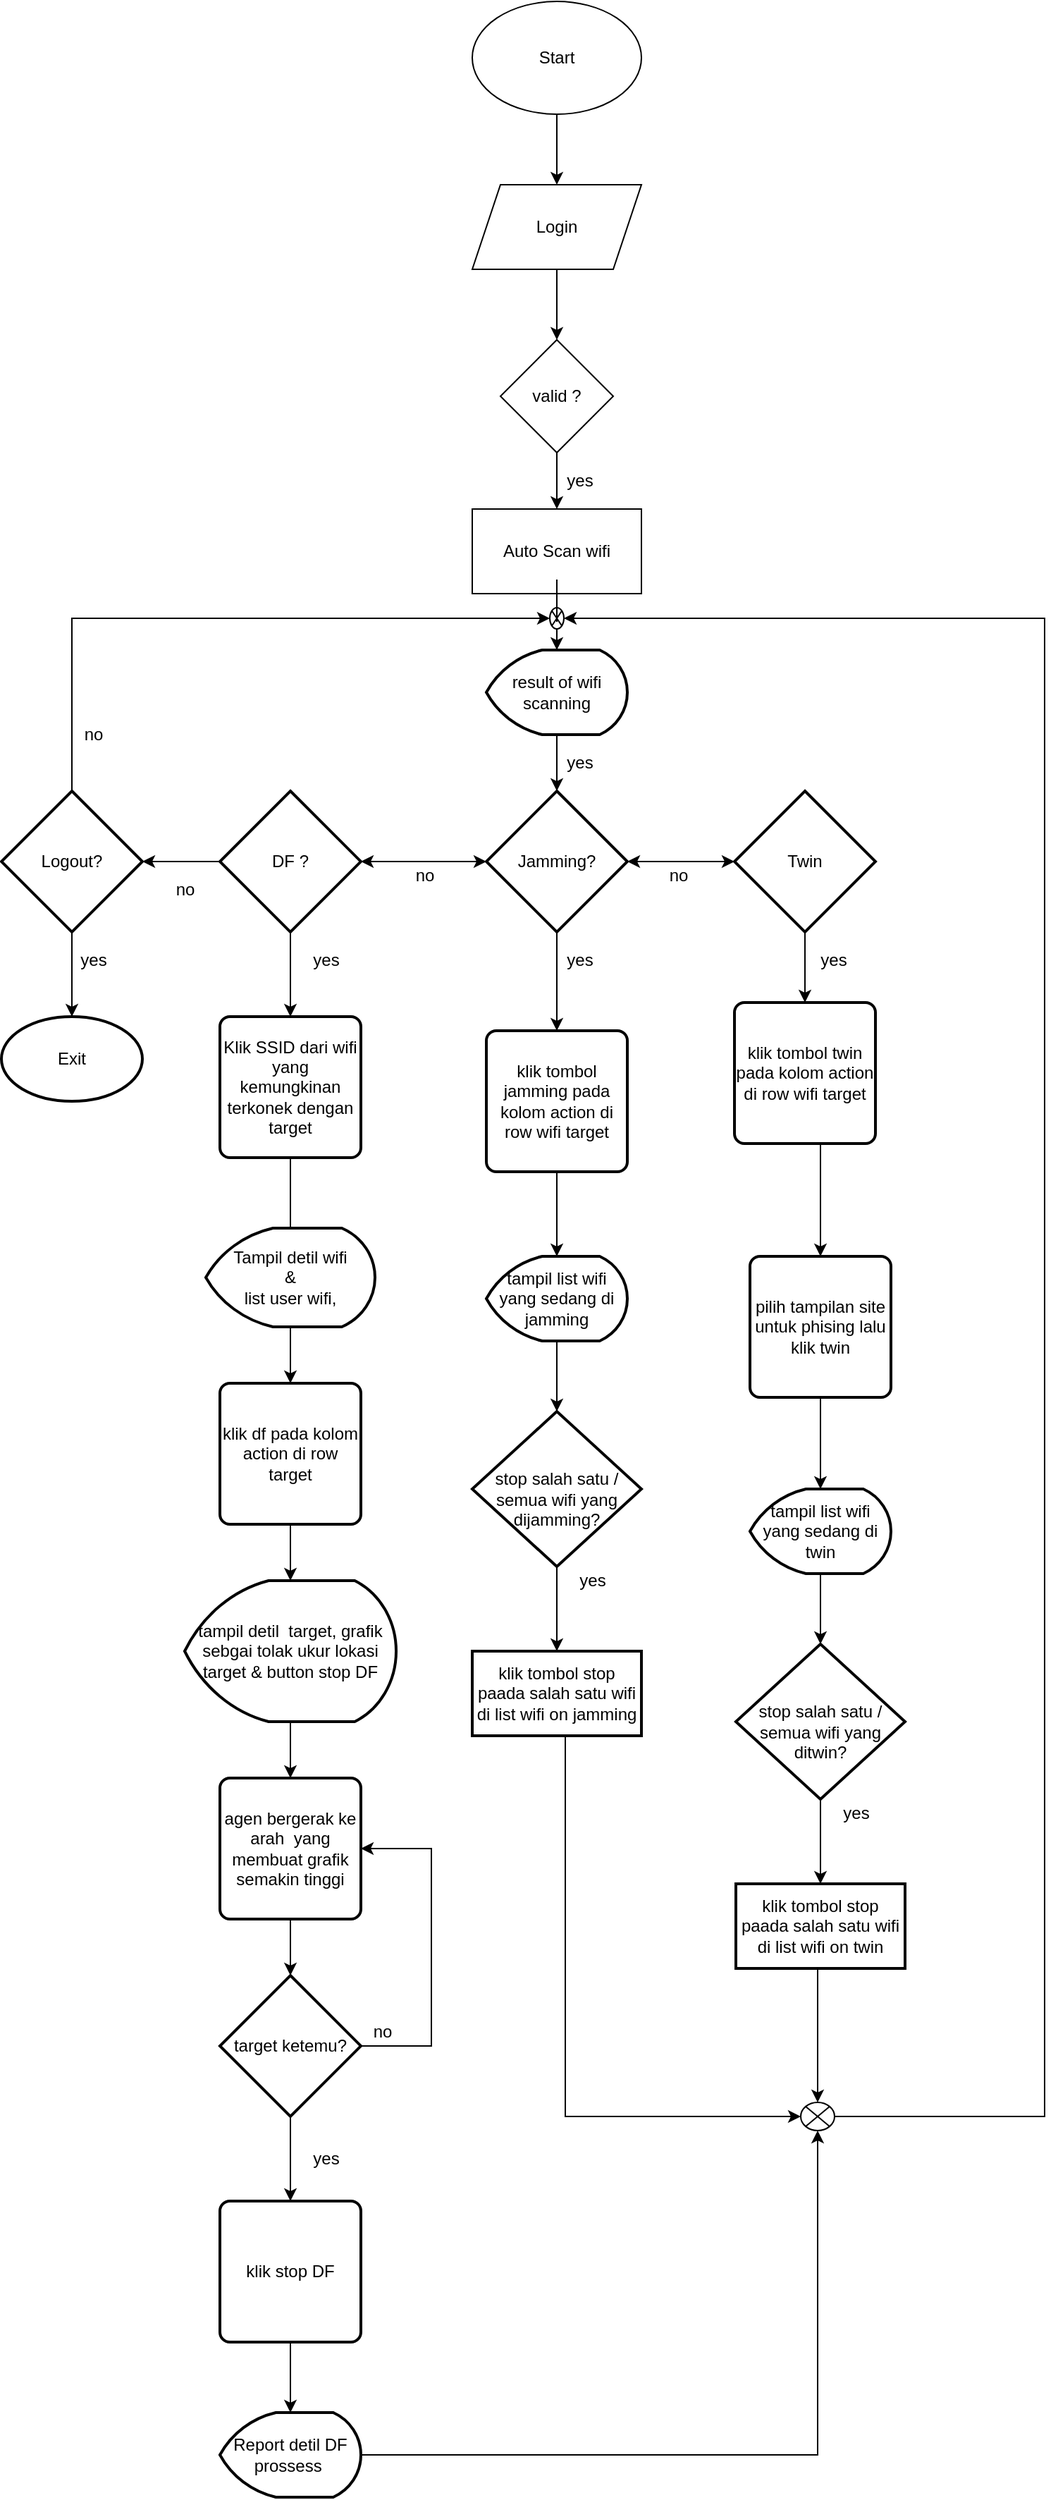 <mxfile version="15.7.0" type="github">
  <diagram id="C5RBs43oDa-KdzZeNtuy" name="Page-1">
    <mxGraphModel dx="1102" dy="558" grid="1" gridSize="10" guides="1" tooltips="1" connect="1" arrows="1" fold="1" page="1" pageScale="1" pageWidth="827" pageHeight="1169" math="0" shadow="0">
      <root>
        <mxCell id="WIyWlLk6GJQsqaUBKTNV-0" />
        <mxCell id="WIyWlLk6GJQsqaUBKTNV-1" parent="WIyWlLk6GJQsqaUBKTNV-0" />
        <mxCell id="4o3yA48tjIdpUD1kdbq8-2" style="edgeStyle=orthogonalEdgeStyle;rounded=0;orthogonalLoop=1;jettySize=auto;html=1;entryX=0.5;entryY=0;entryDx=0;entryDy=0;" edge="1" parent="WIyWlLk6GJQsqaUBKTNV-1" source="4o3yA48tjIdpUD1kdbq8-0" target="4o3yA48tjIdpUD1kdbq8-1">
          <mxGeometry relative="1" as="geometry" />
        </mxCell>
        <mxCell id="4o3yA48tjIdpUD1kdbq8-0" value="Start" style="ellipse;whiteSpace=wrap;html=1;" vertex="1" parent="WIyWlLk6GJQsqaUBKTNV-1">
          <mxGeometry x="354" y="80" width="120" height="80" as="geometry" />
        </mxCell>
        <mxCell id="4o3yA48tjIdpUD1kdbq8-4" style="edgeStyle=orthogonalEdgeStyle;rounded=0;orthogonalLoop=1;jettySize=auto;html=1;entryX=0.5;entryY=0;entryDx=0;entryDy=0;" edge="1" parent="WIyWlLk6GJQsqaUBKTNV-1" source="4o3yA48tjIdpUD1kdbq8-1" target="4o3yA48tjIdpUD1kdbq8-3">
          <mxGeometry relative="1" as="geometry" />
        </mxCell>
        <mxCell id="4o3yA48tjIdpUD1kdbq8-1" value="Login" style="shape=parallelogram;perimeter=parallelogramPerimeter;whiteSpace=wrap;html=1;fixedSize=1;" vertex="1" parent="WIyWlLk6GJQsqaUBKTNV-1">
          <mxGeometry x="354" y="210" width="120" height="60" as="geometry" />
        </mxCell>
        <mxCell id="4o3yA48tjIdpUD1kdbq8-6" style="edgeStyle=orthogonalEdgeStyle;rounded=0;orthogonalLoop=1;jettySize=auto;html=1;entryX=0.5;entryY=0;entryDx=0;entryDy=0;" edge="1" parent="WIyWlLk6GJQsqaUBKTNV-1" source="4o3yA48tjIdpUD1kdbq8-3" target="4o3yA48tjIdpUD1kdbq8-5">
          <mxGeometry relative="1" as="geometry" />
        </mxCell>
        <mxCell id="4o3yA48tjIdpUD1kdbq8-3" value="valid ?" style="rhombus;whiteSpace=wrap;html=1;" vertex="1" parent="WIyWlLk6GJQsqaUBKTNV-1">
          <mxGeometry x="374" y="320" width="80" height="80" as="geometry" />
        </mxCell>
        <mxCell id="4o3yA48tjIdpUD1kdbq8-8" style="edgeStyle=orthogonalEdgeStyle;rounded=0;orthogonalLoop=1;jettySize=auto;html=1;startArrow=none;" edge="1" parent="WIyWlLk6GJQsqaUBKTNV-1" source="4o3yA48tjIdpUD1kdbq8-55" target="4o3yA48tjIdpUD1kdbq8-7">
          <mxGeometry relative="1" as="geometry" />
        </mxCell>
        <mxCell id="4o3yA48tjIdpUD1kdbq8-5" value="Auto Scan wifi" style="rounded=0;whiteSpace=wrap;html=1;" vertex="1" parent="WIyWlLk6GJQsqaUBKTNV-1">
          <mxGeometry x="354" y="440" width="120" height="60" as="geometry" />
        </mxCell>
        <mxCell id="4o3yA48tjIdpUD1kdbq8-13" style="edgeStyle=orthogonalEdgeStyle;rounded=0;orthogonalLoop=1;jettySize=auto;html=1;entryX=0.5;entryY=0;entryDx=0;entryDy=0;entryPerimeter=0;" edge="1" parent="WIyWlLk6GJQsqaUBKTNV-1" source="4o3yA48tjIdpUD1kdbq8-7" target="4o3yA48tjIdpUD1kdbq8-10">
          <mxGeometry relative="1" as="geometry" />
        </mxCell>
        <mxCell id="4o3yA48tjIdpUD1kdbq8-7" value="result of wifi scanning" style="strokeWidth=2;html=1;shape=mxgraph.flowchart.display;whiteSpace=wrap;" vertex="1" parent="WIyWlLk6GJQsqaUBKTNV-1">
          <mxGeometry x="364" y="540" width="100" height="60" as="geometry" />
        </mxCell>
        <mxCell id="4o3yA48tjIdpUD1kdbq8-9" value="yes" style="text;html=1;align=center;verticalAlign=middle;resizable=0;points=[];autosize=1;strokeColor=none;fillColor=none;" vertex="1" parent="WIyWlLk6GJQsqaUBKTNV-1">
          <mxGeometry x="415" y="410" width="30" height="20" as="geometry" />
        </mxCell>
        <mxCell id="4o3yA48tjIdpUD1kdbq8-15" style="edgeStyle=orthogonalEdgeStyle;rounded=0;orthogonalLoop=1;jettySize=auto;html=1;exitX=1;exitY=0.5;exitDx=0;exitDy=0;exitPerimeter=0;" edge="1" parent="WIyWlLk6GJQsqaUBKTNV-1" source="4o3yA48tjIdpUD1kdbq8-10" target="4o3yA48tjIdpUD1kdbq8-11">
          <mxGeometry relative="1" as="geometry" />
        </mxCell>
        <mxCell id="4o3yA48tjIdpUD1kdbq8-17" style="edgeStyle=orthogonalEdgeStyle;rounded=0;orthogonalLoop=1;jettySize=auto;html=1;exitX=0;exitY=0.5;exitDx=0;exitDy=0;exitPerimeter=0;entryX=1;entryY=0.5;entryDx=0;entryDy=0;entryPerimeter=0;" edge="1" parent="WIyWlLk6GJQsqaUBKTNV-1" source="4o3yA48tjIdpUD1kdbq8-10" target="4o3yA48tjIdpUD1kdbq8-12">
          <mxGeometry relative="1" as="geometry" />
        </mxCell>
        <mxCell id="4o3yA48tjIdpUD1kdbq8-20" style="edgeStyle=elbowEdgeStyle;rounded=0;orthogonalLoop=1;jettySize=auto;html=1;entryX=0.5;entryY=0;entryDx=0;entryDy=0;exitX=0.5;exitY=1;exitDx=0;exitDy=0;exitPerimeter=0;elbow=vertical;" edge="1" parent="WIyWlLk6GJQsqaUBKTNV-1" source="4o3yA48tjIdpUD1kdbq8-10" target="4o3yA48tjIdpUD1kdbq8-19">
          <mxGeometry relative="1" as="geometry" />
        </mxCell>
        <mxCell id="4o3yA48tjIdpUD1kdbq8-10" value="Jamming?" style="strokeWidth=2;html=1;shape=mxgraph.flowchart.decision;whiteSpace=wrap;" vertex="1" parent="WIyWlLk6GJQsqaUBKTNV-1">
          <mxGeometry x="364" y="640" width="100" height="100" as="geometry" />
        </mxCell>
        <mxCell id="4o3yA48tjIdpUD1kdbq8-24" style="edgeStyle=orthogonalEdgeStyle;rounded=0;orthogonalLoop=1;jettySize=auto;html=1;entryX=1;entryY=0.5;entryDx=0;entryDy=0;entryPerimeter=0;" edge="1" parent="WIyWlLk6GJQsqaUBKTNV-1" source="4o3yA48tjIdpUD1kdbq8-11" target="4o3yA48tjIdpUD1kdbq8-10">
          <mxGeometry relative="1" as="geometry" />
        </mxCell>
        <mxCell id="4o3yA48tjIdpUD1kdbq8-62" style="edgeStyle=elbowEdgeStyle;rounded=0;orthogonalLoop=1;jettySize=auto;html=1;entryX=0.5;entryY=0;entryDx=0;entryDy=0;" edge="1" parent="WIyWlLk6GJQsqaUBKTNV-1" source="4o3yA48tjIdpUD1kdbq8-11" target="4o3yA48tjIdpUD1kdbq8-61">
          <mxGeometry relative="1" as="geometry" />
        </mxCell>
        <mxCell id="4o3yA48tjIdpUD1kdbq8-11" value="Twin" style="strokeWidth=2;html=1;shape=mxgraph.flowchart.decision;whiteSpace=wrap;" vertex="1" parent="WIyWlLk6GJQsqaUBKTNV-1">
          <mxGeometry x="540" y="640" width="100" height="100" as="geometry" />
        </mxCell>
        <mxCell id="4o3yA48tjIdpUD1kdbq8-26" style="edgeStyle=orthogonalEdgeStyle;rounded=0;orthogonalLoop=1;jettySize=auto;html=1;entryX=0;entryY=0.5;entryDx=0;entryDy=0;entryPerimeter=0;" edge="1" parent="WIyWlLk6GJQsqaUBKTNV-1" source="4o3yA48tjIdpUD1kdbq8-12" target="4o3yA48tjIdpUD1kdbq8-10">
          <mxGeometry relative="1" as="geometry" />
        </mxCell>
        <mxCell id="4o3yA48tjIdpUD1kdbq8-77" style="edgeStyle=elbowEdgeStyle;rounded=0;orthogonalLoop=1;jettySize=auto;html=1;entryX=0.5;entryY=0;entryDx=0;entryDy=0;" edge="1" parent="WIyWlLk6GJQsqaUBKTNV-1" source="4o3yA48tjIdpUD1kdbq8-12" target="4o3yA48tjIdpUD1kdbq8-27">
          <mxGeometry relative="1" as="geometry" />
        </mxCell>
        <mxCell id="4o3yA48tjIdpUD1kdbq8-91" style="edgeStyle=elbowEdgeStyle;rounded=0;orthogonalLoop=1;jettySize=auto;html=1;entryX=1;entryY=0.5;entryDx=0;entryDy=0;entryPerimeter=0;" edge="1" parent="WIyWlLk6GJQsqaUBKTNV-1" source="4o3yA48tjIdpUD1kdbq8-12" target="4o3yA48tjIdpUD1kdbq8-87">
          <mxGeometry relative="1" as="geometry" />
        </mxCell>
        <mxCell id="4o3yA48tjIdpUD1kdbq8-12" value="DF ?" style="strokeWidth=2;html=1;shape=mxgraph.flowchart.decision;whiteSpace=wrap;" vertex="1" parent="WIyWlLk6GJQsqaUBKTNV-1">
          <mxGeometry x="175" y="640" width="100" height="100" as="geometry" />
        </mxCell>
        <mxCell id="4o3yA48tjIdpUD1kdbq8-14" value="yes" style="text;html=1;align=center;verticalAlign=middle;resizable=0;points=[];autosize=1;strokeColor=none;fillColor=none;" vertex="1" parent="WIyWlLk6GJQsqaUBKTNV-1">
          <mxGeometry x="415" y="610" width="30" height="20" as="geometry" />
        </mxCell>
        <mxCell id="4o3yA48tjIdpUD1kdbq8-16" value="no" style="text;html=1;align=center;verticalAlign=middle;resizable=0;points=[];autosize=1;strokeColor=none;fillColor=none;" vertex="1" parent="WIyWlLk6GJQsqaUBKTNV-1">
          <mxGeometry x="485" y="690" width="30" height="20" as="geometry" />
        </mxCell>
        <mxCell id="4o3yA48tjIdpUD1kdbq8-18" value="no" style="text;html=1;align=center;verticalAlign=middle;resizable=0;points=[];autosize=1;strokeColor=none;fillColor=none;" vertex="1" parent="WIyWlLk6GJQsqaUBKTNV-1">
          <mxGeometry x="305" y="690" width="30" height="20" as="geometry" />
        </mxCell>
        <mxCell id="4o3yA48tjIdpUD1kdbq8-46" style="edgeStyle=elbowEdgeStyle;rounded=0;orthogonalLoop=1;jettySize=auto;elbow=vertical;html=1;entryX=0.5;entryY=0;entryDx=0;entryDy=0;entryPerimeter=0;" edge="1" parent="WIyWlLk6GJQsqaUBKTNV-1" source="4o3yA48tjIdpUD1kdbq8-19" target="4o3yA48tjIdpUD1kdbq8-47">
          <mxGeometry relative="1" as="geometry">
            <mxPoint x="414" y="960" as="targetPoint" />
          </mxGeometry>
        </mxCell>
        <mxCell id="4o3yA48tjIdpUD1kdbq8-19" value="klik tombol jamming pada kolom action di row wifi target" style="rounded=1;whiteSpace=wrap;html=1;absoluteArcSize=1;arcSize=14;strokeWidth=2;" vertex="1" parent="WIyWlLk6GJQsqaUBKTNV-1">
          <mxGeometry x="364" y="810" width="100" height="100" as="geometry" />
        </mxCell>
        <mxCell id="4o3yA48tjIdpUD1kdbq8-21" value="yes" style="text;html=1;align=center;verticalAlign=middle;resizable=0;points=[];autosize=1;strokeColor=none;fillColor=none;" vertex="1" parent="WIyWlLk6GJQsqaUBKTNV-1">
          <mxGeometry x="415" y="750" width="30" height="20" as="geometry" />
        </mxCell>
        <mxCell id="4o3yA48tjIdpUD1kdbq8-31" style="edgeStyle=orthogonalEdgeStyle;rounded=0;orthogonalLoop=1;jettySize=auto;html=1;entryX=0.5;entryY=0.143;entryDx=0;entryDy=0;entryPerimeter=0;" edge="1" parent="WIyWlLk6GJQsqaUBKTNV-1" source="4o3yA48tjIdpUD1kdbq8-27" target="4o3yA48tjIdpUD1kdbq8-30">
          <mxGeometry relative="1" as="geometry" />
        </mxCell>
        <mxCell id="4o3yA48tjIdpUD1kdbq8-27" value="Klik SSID dari wifi&lt;br&gt;yang kemungkinan terkonek dengan target" style="rounded=1;whiteSpace=wrap;html=1;absoluteArcSize=1;arcSize=14;strokeWidth=2;" vertex="1" parent="WIyWlLk6GJQsqaUBKTNV-1">
          <mxGeometry x="175" y="800" width="100" height="100" as="geometry" />
        </mxCell>
        <mxCell id="4o3yA48tjIdpUD1kdbq8-29" value="yes" style="text;html=1;align=center;verticalAlign=middle;resizable=0;points=[];autosize=1;strokeColor=none;fillColor=none;" vertex="1" parent="WIyWlLk6GJQsqaUBKTNV-1">
          <mxGeometry x="235" y="750" width="30" height="20" as="geometry" />
        </mxCell>
        <mxCell id="4o3yA48tjIdpUD1kdbq8-33" style="edgeStyle=orthogonalEdgeStyle;rounded=0;orthogonalLoop=1;jettySize=auto;html=1;entryX=0.5;entryY=0;entryDx=0;entryDy=0;" edge="1" parent="WIyWlLk6GJQsqaUBKTNV-1" source="4o3yA48tjIdpUD1kdbq8-30" target="4o3yA48tjIdpUD1kdbq8-32">
          <mxGeometry relative="1" as="geometry" />
        </mxCell>
        <mxCell id="4o3yA48tjIdpUD1kdbq8-30" value="Tampil detil wifi&lt;br&gt;&amp;amp;&lt;br&gt;list user wifi," style="strokeWidth=2;html=1;shape=mxgraph.flowchart.display;whiteSpace=wrap;" vertex="1" parent="WIyWlLk6GJQsqaUBKTNV-1">
          <mxGeometry x="165" y="950" width="120" height="70" as="geometry" />
        </mxCell>
        <mxCell id="4o3yA48tjIdpUD1kdbq8-35" style="edgeStyle=orthogonalEdgeStyle;rounded=0;orthogonalLoop=1;jettySize=auto;html=1;entryX=0.5;entryY=0;entryDx=0;entryDy=0;entryPerimeter=0;" edge="1" parent="WIyWlLk6GJQsqaUBKTNV-1" source="4o3yA48tjIdpUD1kdbq8-32" target="4o3yA48tjIdpUD1kdbq8-34">
          <mxGeometry relative="1" as="geometry" />
        </mxCell>
        <mxCell id="4o3yA48tjIdpUD1kdbq8-32" value="klik df pada kolom action di row target" style="rounded=1;whiteSpace=wrap;html=1;absoluteArcSize=1;arcSize=14;strokeWidth=2;" vertex="1" parent="WIyWlLk6GJQsqaUBKTNV-1">
          <mxGeometry x="175" y="1060" width="100" height="100" as="geometry" />
        </mxCell>
        <mxCell id="4o3yA48tjIdpUD1kdbq8-37" style="edgeStyle=orthogonalEdgeStyle;rounded=0;orthogonalLoop=1;jettySize=auto;html=1;entryX=0.5;entryY=0;entryDx=0;entryDy=0;" edge="1" parent="WIyWlLk6GJQsqaUBKTNV-1" source="4o3yA48tjIdpUD1kdbq8-34" target="4o3yA48tjIdpUD1kdbq8-36">
          <mxGeometry relative="1" as="geometry" />
        </mxCell>
        <mxCell id="4o3yA48tjIdpUD1kdbq8-34" value="tampil detil&amp;nbsp; target, grafik sebgai tolak ukur lokasi target &amp;amp; button stop DF" style="strokeWidth=2;html=1;shape=mxgraph.flowchart.display;whiteSpace=wrap;" vertex="1" parent="WIyWlLk6GJQsqaUBKTNV-1">
          <mxGeometry x="150" y="1200" width="150" height="100" as="geometry" />
        </mxCell>
        <mxCell id="4o3yA48tjIdpUD1kdbq8-40" value="" style="edgeStyle=orthogonalEdgeStyle;rounded=0;orthogonalLoop=1;jettySize=auto;html=1;" edge="1" parent="WIyWlLk6GJQsqaUBKTNV-1" source="4o3yA48tjIdpUD1kdbq8-36" target="4o3yA48tjIdpUD1kdbq8-38">
          <mxGeometry relative="1" as="geometry" />
        </mxCell>
        <mxCell id="4o3yA48tjIdpUD1kdbq8-36" value="agen bergerak ke arah&amp;nbsp; yang membuat grafik semakin tinggi" style="rounded=1;whiteSpace=wrap;html=1;absoluteArcSize=1;arcSize=14;strokeWidth=2;" vertex="1" parent="WIyWlLk6GJQsqaUBKTNV-1">
          <mxGeometry x="175" y="1340" width="100" height="100" as="geometry" />
        </mxCell>
        <mxCell id="4o3yA48tjIdpUD1kdbq8-41" style="edgeStyle=elbowEdgeStyle;rounded=0;orthogonalLoop=1;jettySize=auto;html=1;entryX=1;entryY=0.5;entryDx=0;entryDy=0;" edge="1" parent="WIyWlLk6GJQsqaUBKTNV-1" source="4o3yA48tjIdpUD1kdbq8-38" target="4o3yA48tjIdpUD1kdbq8-36">
          <mxGeometry relative="1" as="geometry">
            <Array as="points">
              <mxPoint x="325" y="1460" />
            </Array>
          </mxGeometry>
        </mxCell>
        <mxCell id="4o3yA48tjIdpUD1kdbq8-80" style="edgeStyle=elbowEdgeStyle;rounded=0;orthogonalLoop=1;jettySize=auto;html=1;entryX=0.5;entryY=0;entryDx=0;entryDy=0;" edge="1" parent="WIyWlLk6GJQsqaUBKTNV-1" source="4o3yA48tjIdpUD1kdbq8-38" target="4o3yA48tjIdpUD1kdbq8-78">
          <mxGeometry relative="1" as="geometry" />
        </mxCell>
        <mxCell id="4o3yA48tjIdpUD1kdbq8-38" value="target ketemu?" style="strokeWidth=2;html=1;shape=mxgraph.flowchart.decision;whiteSpace=wrap;" vertex="1" parent="WIyWlLk6GJQsqaUBKTNV-1">
          <mxGeometry x="175" y="1480" width="100" height="100" as="geometry" />
        </mxCell>
        <mxCell id="4o3yA48tjIdpUD1kdbq8-42" value="no" style="text;html=1;align=center;verticalAlign=middle;resizable=0;points=[];autosize=1;strokeColor=none;fillColor=none;" vertex="1" parent="WIyWlLk6GJQsqaUBKTNV-1">
          <mxGeometry x="275" y="1510" width="30" height="20" as="geometry" />
        </mxCell>
        <mxCell id="4o3yA48tjIdpUD1kdbq8-44" value="yes" style="text;html=1;align=center;verticalAlign=middle;resizable=0;points=[];autosize=1;strokeColor=none;fillColor=none;" vertex="1" parent="WIyWlLk6GJQsqaUBKTNV-1">
          <mxGeometry x="235" y="1600" width="30" height="20" as="geometry" />
        </mxCell>
        <mxCell id="4o3yA48tjIdpUD1kdbq8-50" style="edgeStyle=elbowEdgeStyle;rounded=0;orthogonalLoop=1;jettySize=auto;elbow=vertical;html=1;" edge="1" parent="WIyWlLk6GJQsqaUBKTNV-1" source="4o3yA48tjIdpUD1kdbq8-47" target="4o3yA48tjIdpUD1kdbq8-49">
          <mxGeometry relative="1" as="geometry" />
        </mxCell>
        <mxCell id="4o3yA48tjIdpUD1kdbq8-47" value="tampil list wifi yang sedang di jamming" style="strokeWidth=2;html=1;shape=mxgraph.flowchart.display;whiteSpace=wrap;" vertex="1" parent="WIyWlLk6GJQsqaUBKTNV-1">
          <mxGeometry x="364" y="970" width="100" height="60" as="geometry" />
        </mxCell>
        <mxCell id="4o3yA48tjIdpUD1kdbq8-52" value="" style="edgeStyle=elbowEdgeStyle;rounded=0;orthogonalLoop=1;jettySize=auto;elbow=vertical;html=1;" edge="1" parent="WIyWlLk6GJQsqaUBKTNV-1" source="4o3yA48tjIdpUD1kdbq8-49" target="4o3yA48tjIdpUD1kdbq8-51">
          <mxGeometry relative="1" as="geometry" />
        </mxCell>
        <mxCell id="4o3yA48tjIdpUD1kdbq8-49" value="&lt;br&gt;stop salah satu / semua wifi yang dijamming?" style="strokeWidth=2;html=1;shape=mxgraph.flowchart.decision;whiteSpace=wrap;" vertex="1" parent="WIyWlLk6GJQsqaUBKTNV-1">
          <mxGeometry x="354" y="1080" width="120" height="110" as="geometry" />
        </mxCell>
        <mxCell id="4o3yA48tjIdpUD1kdbq8-74" style="edgeStyle=elbowEdgeStyle;rounded=0;orthogonalLoop=1;jettySize=auto;html=1;entryX=0;entryY=0.5;entryDx=0;entryDy=0;entryPerimeter=0;" edge="1" parent="WIyWlLk6GJQsqaUBKTNV-1" source="4o3yA48tjIdpUD1kdbq8-51" target="4o3yA48tjIdpUD1kdbq8-73">
          <mxGeometry relative="1" as="geometry">
            <Array as="points">
              <mxPoint x="420" y="1460" />
            </Array>
          </mxGeometry>
        </mxCell>
        <mxCell id="4o3yA48tjIdpUD1kdbq8-51" value="klik tombol stop paada salah satu wifi di list wifi on jamming" style="whiteSpace=wrap;html=1;strokeWidth=2;" vertex="1" parent="WIyWlLk6GJQsqaUBKTNV-1">
          <mxGeometry x="354" y="1250" width="120" height="60" as="geometry" />
        </mxCell>
        <mxCell id="4o3yA48tjIdpUD1kdbq8-53" value="yes" style="text;html=1;align=center;verticalAlign=middle;resizable=0;points=[];autosize=1;strokeColor=none;fillColor=none;" vertex="1" parent="WIyWlLk6GJQsqaUBKTNV-1">
          <mxGeometry x="424" y="1190" width="30" height="20" as="geometry" />
        </mxCell>
        <mxCell id="4o3yA48tjIdpUD1kdbq8-55" value="" style="verticalLabelPosition=bottom;verticalAlign=top;html=1;shape=mxgraph.flowchart.or;" vertex="1" parent="WIyWlLk6GJQsqaUBKTNV-1">
          <mxGeometry x="409" y="510" width="10" height="15" as="geometry" />
        </mxCell>
        <mxCell id="4o3yA48tjIdpUD1kdbq8-60" value="" style="edgeStyle=orthogonalEdgeStyle;rounded=0;orthogonalLoop=1;jettySize=auto;html=1;endArrow=none;" edge="1" parent="WIyWlLk6GJQsqaUBKTNV-1" source="4o3yA48tjIdpUD1kdbq8-5" target="4o3yA48tjIdpUD1kdbq8-55">
          <mxGeometry relative="1" as="geometry">
            <mxPoint x="414" y="500" as="sourcePoint" />
            <mxPoint x="414" y="540" as="targetPoint" />
          </mxGeometry>
        </mxCell>
        <mxCell id="4o3yA48tjIdpUD1kdbq8-64" style="edgeStyle=elbowEdgeStyle;rounded=0;orthogonalLoop=1;jettySize=auto;html=1;entryX=0.5;entryY=0;entryDx=0;entryDy=0;" edge="1" parent="WIyWlLk6GJQsqaUBKTNV-1" source="4o3yA48tjIdpUD1kdbq8-61" target="4o3yA48tjIdpUD1kdbq8-63">
          <mxGeometry relative="1" as="geometry" />
        </mxCell>
        <mxCell id="4o3yA48tjIdpUD1kdbq8-61" value="&lt;span&gt;klik tombol twin pada kolom action di row wifi target&lt;/span&gt;" style="rounded=1;whiteSpace=wrap;html=1;absoluteArcSize=1;arcSize=14;strokeWidth=2;" vertex="1" parent="WIyWlLk6GJQsqaUBKTNV-1">
          <mxGeometry x="540" y="790" width="100" height="100" as="geometry" />
        </mxCell>
        <mxCell id="4o3yA48tjIdpUD1kdbq8-72" style="edgeStyle=elbowEdgeStyle;rounded=0;orthogonalLoop=1;jettySize=auto;html=1;entryX=0.5;entryY=0;entryDx=0;entryDy=0;entryPerimeter=0;" edge="1" parent="WIyWlLk6GJQsqaUBKTNV-1" source="4o3yA48tjIdpUD1kdbq8-63" target="4o3yA48tjIdpUD1kdbq8-67">
          <mxGeometry relative="1" as="geometry" />
        </mxCell>
        <mxCell id="4o3yA48tjIdpUD1kdbq8-63" value="pilih tampilan site untuk phising lalu klik twin" style="rounded=1;whiteSpace=wrap;html=1;absoluteArcSize=1;arcSize=14;strokeWidth=2;" vertex="1" parent="WIyWlLk6GJQsqaUBKTNV-1">
          <mxGeometry x="551" y="970" width="100" height="100" as="geometry" />
        </mxCell>
        <mxCell id="4o3yA48tjIdpUD1kdbq8-65" value="yes" style="text;html=1;align=center;verticalAlign=middle;resizable=0;points=[];autosize=1;strokeColor=none;fillColor=none;" vertex="1" parent="WIyWlLk6GJQsqaUBKTNV-1">
          <mxGeometry x="595" y="750" width="30" height="20" as="geometry" />
        </mxCell>
        <mxCell id="4o3yA48tjIdpUD1kdbq8-66" style="edgeStyle=elbowEdgeStyle;rounded=0;orthogonalLoop=1;jettySize=auto;elbow=vertical;html=1;" edge="1" parent="WIyWlLk6GJQsqaUBKTNV-1" source="4o3yA48tjIdpUD1kdbq8-67" target="4o3yA48tjIdpUD1kdbq8-69">
          <mxGeometry relative="1" as="geometry" />
        </mxCell>
        <mxCell id="4o3yA48tjIdpUD1kdbq8-67" value="tampil list wifi yang sedang di twin" style="strokeWidth=2;html=1;shape=mxgraph.flowchart.display;whiteSpace=wrap;" vertex="1" parent="WIyWlLk6GJQsqaUBKTNV-1">
          <mxGeometry x="551" y="1135" width="100" height="60" as="geometry" />
        </mxCell>
        <mxCell id="4o3yA48tjIdpUD1kdbq8-68" value="" style="edgeStyle=elbowEdgeStyle;rounded=0;orthogonalLoop=1;jettySize=auto;elbow=vertical;html=1;" edge="1" parent="WIyWlLk6GJQsqaUBKTNV-1" source="4o3yA48tjIdpUD1kdbq8-69" target="4o3yA48tjIdpUD1kdbq8-70">
          <mxGeometry relative="1" as="geometry" />
        </mxCell>
        <mxCell id="4o3yA48tjIdpUD1kdbq8-69" value="&lt;br&gt;stop salah satu / semua wifi yang ditwin?" style="strokeWidth=2;html=1;shape=mxgraph.flowchart.decision;whiteSpace=wrap;" vertex="1" parent="WIyWlLk6GJQsqaUBKTNV-1">
          <mxGeometry x="541" y="1245" width="120" height="110" as="geometry" />
        </mxCell>
        <mxCell id="4o3yA48tjIdpUD1kdbq8-75" style="edgeStyle=elbowEdgeStyle;rounded=0;orthogonalLoop=1;jettySize=auto;html=1;entryX=0.5;entryY=0;entryDx=0;entryDy=0;entryPerimeter=0;" edge="1" parent="WIyWlLk6GJQsqaUBKTNV-1" source="4o3yA48tjIdpUD1kdbq8-70" target="4o3yA48tjIdpUD1kdbq8-73">
          <mxGeometry relative="1" as="geometry" />
        </mxCell>
        <mxCell id="4o3yA48tjIdpUD1kdbq8-70" value="klik tombol stop paada salah satu wifi di list wifi on twin" style="whiteSpace=wrap;html=1;strokeWidth=2;" vertex="1" parent="WIyWlLk6GJQsqaUBKTNV-1">
          <mxGeometry x="541" y="1415" width="120" height="60" as="geometry" />
        </mxCell>
        <mxCell id="4o3yA48tjIdpUD1kdbq8-71" value="yes" style="text;html=1;align=center;verticalAlign=middle;resizable=0;points=[];autosize=1;strokeColor=none;fillColor=none;" vertex="1" parent="WIyWlLk6GJQsqaUBKTNV-1">
          <mxGeometry x="611" y="1355" width="30" height="20" as="geometry" />
        </mxCell>
        <mxCell id="4o3yA48tjIdpUD1kdbq8-76" style="edgeStyle=elbowEdgeStyle;rounded=0;orthogonalLoop=1;jettySize=auto;html=1;entryX=1;entryY=0.5;entryDx=0;entryDy=0;entryPerimeter=0;" edge="1" parent="WIyWlLk6GJQsqaUBKTNV-1" source="4o3yA48tjIdpUD1kdbq8-73" target="4o3yA48tjIdpUD1kdbq8-55">
          <mxGeometry relative="1" as="geometry">
            <Array as="points">
              <mxPoint x="760" y="870" />
            </Array>
          </mxGeometry>
        </mxCell>
        <mxCell id="4o3yA48tjIdpUD1kdbq8-73" value="" style="verticalLabelPosition=bottom;verticalAlign=top;html=1;shape=mxgraph.flowchart.or;" vertex="1" parent="WIyWlLk6GJQsqaUBKTNV-1">
          <mxGeometry x="587" y="1570" width="24" height="20" as="geometry" />
        </mxCell>
        <mxCell id="4o3yA48tjIdpUD1kdbq8-82" style="edgeStyle=elbowEdgeStyle;rounded=0;orthogonalLoop=1;jettySize=auto;html=1;entryX=0.5;entryY=0;entryDx=0;entryDy=0;entryPerimeter=0;" edge="1" parent="WIyWlLk6GJQsqaUBKTNV-1" source="4o3yA48tjIdpUD1kdbq8-78" target="4o3yA48tjIdpUD1kdbq8-81">
          <mxGeometry relative="1" as="geometry" />
        </mxCell>
        <mxCell id="4o3yA48tjIdpUD1kdbq8-78" value="klik stop DF" style="rounded=1;whiteSpace=wrap;html=1;absoluteArcSize=1;arcSize=14;strokeWidth=2;" vertex="1" parent="WIyWlLk6GJQsqaUBKTNV-1">
          <mxGeometry x="175" y="1640" width="100" height="100" as="geometry" />
        </mxCell>
        <mxCell id="4o3yA48tjIdpUD1kdbq8-83" style="edgeStyle=elbowEdgeStyle;rounded=0;orthogonalLoop=1;jettySize=auto;html=1;entryX=0.5;entryY=1;entryDx=0;entryDy=0;entryPerimeter=0;" edge="1" parent="WIyWlLk6GJQsqaUBKTNV-1" source="4o3yA48tjIdpUD1kdbq8-81" target="4o3yA48tjIdpUD1kdbq8-73">
          <mxGeometry relative="1" as="geometry">
            <Array as="points">
              <mxPoint x="599" y="1710" />
            </Array>
          </mxGeometry>
        </mxCell>
        <mxCell id="4o3yA48tjIdpUD1kdbq8-81" value="Report detil DF prossess&amp;nbsp;" style="strokeWidth=2;html=1;shape=mxgraph.flowchart.display;whiteSpace=wrap;" vertex="1" parent="WIyWlLk6GJQsqaUBKTNV-1">
          <mxGeometry x="175" y="1790" width="100" height="60" as="geometry" />
        </mxCell>
        <mxCell id="4o3yA48tjIdpUD1kdbq8-90" style="edgeStyle=elbowEdgeStyle;rounded=0;orthogonalLoop=1;jettySize=auto;html=1;entryX=0.5;entryY=0;entryDx=0;entryDy=0;entryPerimeter=0;" edge="1" parent="WIyWlLk6GJQsqaUBKTNV-1" source="4o3yA48tjIdpUD1kdbq8-87" target="4o3yA48tjIdpUD1kdbq8-89">
          <mxGeometry relative="1" as="geometry" />
        </mxCell>
        <mxCell id="4o3yA48tjIdpUD1kdbq8-92" style="edgeStyle=elbowEdgeStyle;rounded=0;orthogonalLoop=1;jettySize=auto;html=1;entryX=0;entryY=0.5;entryDx=0;entryDy=0;entryPerimeter=0;" edge="1" parent="WIyWlLk6GJQsqaUBKTNV-1" source="4o3yA48tjIdpUD1kdbq8-87" target="4o3yA48tjIdpUD1kdbq8-55">
          <mxGeometry relative="1" as="geometry">
            <Array as="points">
              <mxPoint x="70" y="610" />
            </Array>
          </mxGeometry>
        </mxCell>
        <mxCell id="4o3yA48tjIdpUD1kdbq8-87" value="Logout?" style="strokeWidth=2;html=1;shape=mxgraph.flowchart.decision;whiteSpace=wrap;" vertex="1" parent="WIyWlLk6GJQsqaUBKTNV-1">
          <mxGeometry x="20" y="640" width="100" height="100" as="geometry" />
        </mxCell>
        <mxCell id="4o3yA48tjIdpUD1kdbq8-88" value="no" style="text;html=1;align=center;verticalAlign=middle;resizable=0;points=[];autosize=1;strokeColor=none;fillColor=none;" vertex="1" parent="WIyWlLk6GJQsqaUBKTNV-1">
          <mxGeometry x="135" y="700" width="30" height="20" as="geometry" />
        </mxCell>
        <mxCell id="4o3yA48tjIdpUD1kdbq8-89" value="Exit" style="strokeWidth=2;html=1;shape=mxgraph.flowchart.start_1;whiteSpace=wrap;" vertex="1" parent="WIyWlLk6GJQsqaUBKTNV-1">
          <mxGeometry x="20" y="800" width="100" height="60" as="geometry" />
        </mxCell>
        <mxCell id="4o3yA48tjIdpUD1kdbq8-93" value="yes" style="text;html=1;align=center;verticalAlign=middle;resizable=0;points=[];autosize=1;strokeColor=none;fillColor=none;" vertex="1" parent="WIyWlLk6GJQsqaUBKTNV-1">
          <mxGeometry x="70" y="750" width="30" height="20" as="geometry" />
        </mxCell>
        <mxCell id="4o3yA48tjIdpUD1kdbq8-94" value="no" style="text;html=1;align=center;verticalAlign=middle;resizable=0;points=[];autosize=1;strokeColor=none;fillColor=none;" vertex="1" parent="WIyWlLk6GJQsqaUBKTNV-1">
          <mxGeometry x="70" y="590" width="30" height="20" as="geometry" />
        </mxCell>
      </root>
    </mxGraphModel>
  </diagram>
</mxfile>

